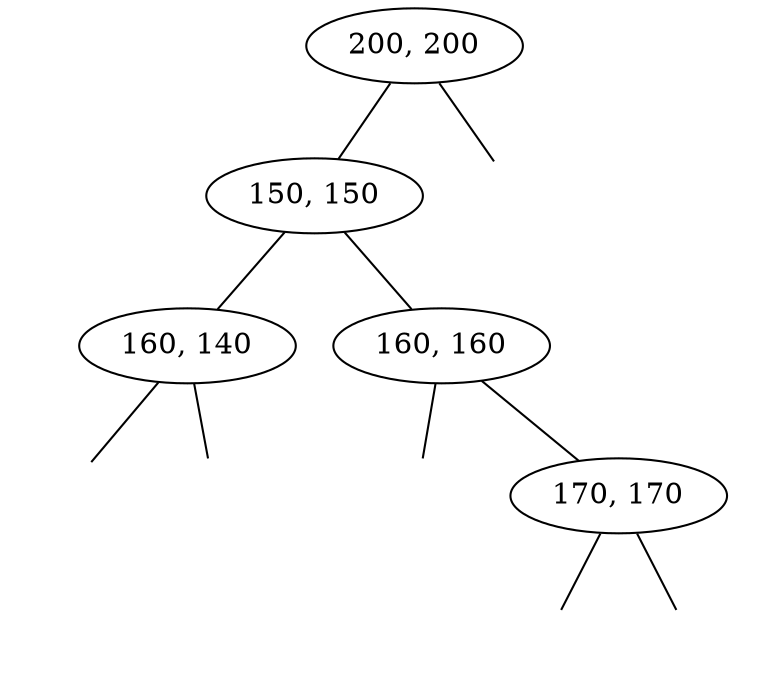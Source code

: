 graph g {
	graph [rankdir=BT]
	0 [label="200, 200"]
	1 [label="150, 150"]
	1 -- 0
	2 [label="160, 140"]
	2 -- 1
	-1 [label="" style=invis]
	-1 -- 2
	-2 [label="" style=invis]
	-2 -- 2
	3 [label="160, 160"]
	3 -- 1
	-3 [label="" style=invis]
	-3 -- 3
	4 [label="170, 170"]
	4 -- 3
	-4 [label="" style=invis]
	-4 -- 4
	-5 [label="" style=invis]
	-5 -- 4
	-6 [label="" style=invis]
	-6 -- 0
}
